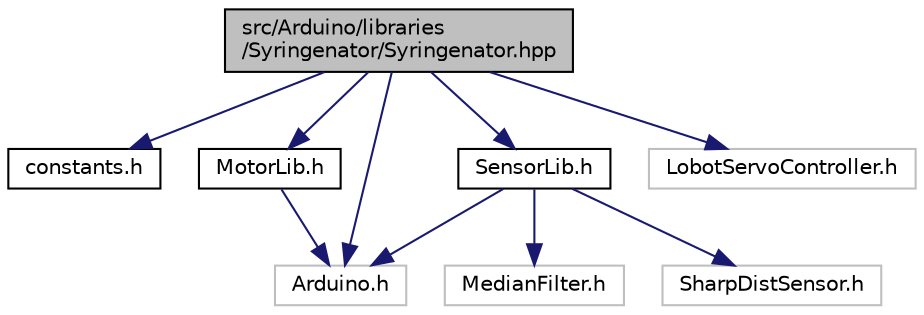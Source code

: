 digraph "src/Arduino/libraries/Syringenator/Syringenator.hpp"
{
 // LATEX_PDF_SIZE
  edge [fontname="Helvetica",fontsize="10",labelfontname="Helvetica",labelfontsize="10"];
  node [fontname="Helvetica",fontsize="10",shape=record];
  Node1 [label="src/Arduino/libraries\l/Syringenator/Syringenator.hpp",height=0.2,width=0.4,color="black", fillcolor="grey75", style="filled", fontcolor="black",tooltip="Arduino controller code –ABD."];
  Node1 -> Node2 [color="midnightblue",fontsize="10",style="solid",fontname="Helvetica"];
  Node2 [label="constants.h",height=0.2,width=0.4,color="black", fillcolor="white", style="filled",URL="$constants_8h.html",tooltip="Constants shared across the whole system."];
  Node1 -> Node3 [color="midnightblue",fontsize="10",style="solid",fontname="Helvetica"];
  Node3 [label="MotorLib.h",height=0.2,width=0.4,color="black", fillcolor="white", style="filled",URL="$MotorLib_8h_source.html",tooltip=" "];
  Node3 -> Node4 [color="midnightblue",fontsize="10",style="solid",fontname="Helvetica"];
  Node4 [label="Arduino.h",height=0.2,width=0.4,color="grey75", fillcolor="white", style="filled",tooltip=" "];
  Node1 -> Node5 [color="midnightblue",fontsize="10",style="solid",fontname="Helvetica"];
  Node5 [label="SensorLib.h",height=0.2,width=0.4,color="black", fillcolor="white", style="filled",URL="$SensorLib_8h_source.html",tooltip=" "];
  Node5 -> Node4 [color="midnightblue",fontsize="10",style="solid",fontname="Helvetica"];
  Node5 -> Node6 [color="midnightblue",fontsize="10",style="solid",fontname="Helvetica"];
  Node6 [label="MedianFilter.h",height=0.2,width=0.4,color="grey75", fillcolor="white", style="filled",tooltip=" "];
  Node5 -> Node7 [color="midnightblue",fontsize="10",style="solid",fontname="Helvetica"];
  Node7 [label="SharpDistSensor.h",height=0.2,width=0.4,color="grey75", fillcolor="white", style="filled",tooltip=" "];
  Node1 -> Node4 [color="midnightblue",fontsize="10",style="solid",fontname="Helvetica"];
  Node1 -> Node8 [color="midnightblue",fontsize="10",style="solid",fontname="Helvetica"];
  Node8 [label="LobotServoController.h",height=0.2,width=0.4,color="grey75", fillcolor="white", style="filled",tooltip=" "];
}
